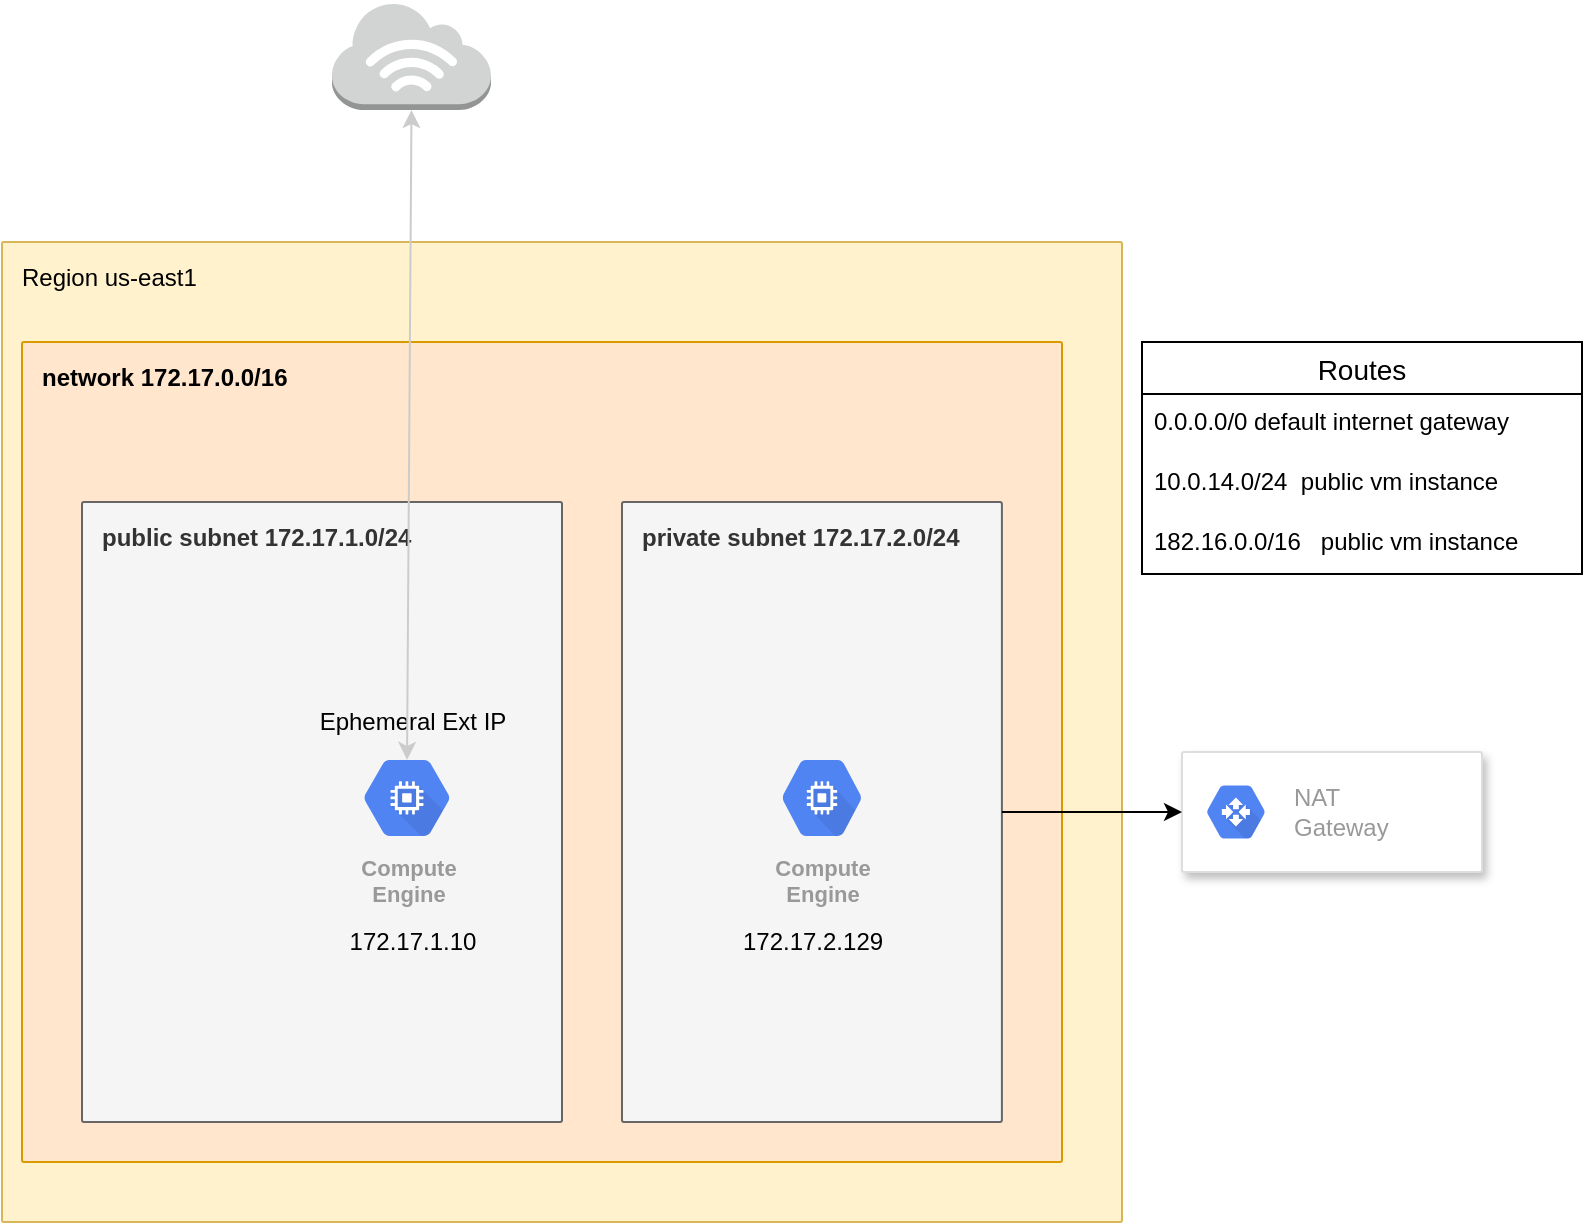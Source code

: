 <mxfile version="14.7.0" type="github">
  <diagram id="we8GqR12f53UsKGl7fwM" name="Page-1">
    <mxGraphModel dx="973" dy="722" grid="1" gridSize="10" guides="1" tooltips="1" connect="1" arrows="1" fold="1" page="1" pageScale="1" pageWidth="850" pageHeight="1100" math="0" shadow="0">
      <root>
        <mxCell id="0" />
        <mxCell id="1" parent="0" />
        <mxCell id="rqZA6Op7GURwhL-EkQn--21" value="&lt;div&gt;Region us-east1&lt;/div&gt;" style="points=[[0,0,0],[0.25,0,0],[0.5,0,0],[0.75,0,0],[1,0,0],[1,0.25,0],[1,0.5,0],[1,0.75,0],[1,1,0],[0.75,1,0],[0.5,1,0],[0.25,1,0],[0,1,0],[0,0.75,0],[0,0.5,0],[0,0.25,0]];rounded=1;absoluteArcSize=1;arcSize=2;html=1;strokeColor=#d6b656;shadow=0;dashed=0;fontSize=12;align=left;verticalAlign=top;spacing=10;spacingTop=-4;fillColor=#fff2cc;" parent="1" vertex="1">
          <mxGeometry x="60" y="220" width="560" height="490" as="geometry" />
        </mxCell>
        <mxCell id="rqZA6Op7GURwhL-EkQn--22" value="&lt;b&gt;network 172.17.0.0/16&lt;/b&gt;" style="points=[[0,0,0],[0.25,0,0],[0.5,0,0],[0.75,0,0],[1,0,0],[1,0.25,0],[1,0.5,0],[1,0.75,0],[1,1,0],[0.75,1,0],[0.5,1,0],[0.25,1,0],[0,1,0],[0,0.75,0],[0,0.5,0],[0,0.25,0]];rounded=1;absoluteArcSize=1;arcSize=2;html=1;strokeColor=#d79b00;shadow=0;dashed=0;fontSize=12;align=left;verticalAlign=top;spacing=10;spacingTop=-4;fillColor=#ffe6cc;" parent="rqZA6Op7GURwhL-EkQn--21" vertex="1">
          <mxGeometry width="520" height="410" relative="1" as="geometry">
            <mxPoint x="10" y="50" as="offset" />
          </mxGeometry>
        </mxCell>
        <mxCell id="rqZA6Op7GURwhL-EkQn--23" value="&lt;b&gt;public subnet 172.17.1.0/24&lt;/b&gt;" style="points=[[0,0,0],[0.25,0,0],[0.5,0,0],[0.75,0,0],[1,0,0],[1,0.25,0],[1,0.5,0],[1,0.75,0],[1,1,0],[0.75,1,0],[0.5,1,0],[0.25,1,0],[0,1,0],[0,0.75,0],[0,0.5,0],[0,0.25,0]];rounded=1;absoluteArcSize=1;arcSize=2;html=1;strokeColor=#666666;shadow=0;dashed=0;fontSize=12;fontColor=#333333;align=left;verticalAlign=top;spacing=10;spacingTop=-4;fillColor=#f5f5f5;" parent="rqZA6Op7GURwhL-EkQn--22" vertex="1">
          <mxGeometry width="240" height="310" relative="1" as="geometry">
            <mxPoint x="30" y="80" as="offset" />
          </mxGeometry>
        </mxCell>
        <mxCell id="3nh1cM0UOaGdx1VRqK5k-3" value="&lt;b&gt;private subnet 172.17.2.0/24&lt;/b&gt;" style="points=[[0,0,0],[0.25,0,0],[0.5,0,0],[0.75,0,0],[1,0,0],[1,0.25,0],[1,0.5,0],[1,0.75,0],[1,1,0],[0.75,1,0],[0.5,1,0],[0.25,1,0],[0,1,0],[0,0.75,0],[0,0.5,0],[0,0.25,0]];rounded=1;absoluteArcSize=1;arcSize=2;html=1;strokeColor=#666666;shadow=0;dashed=0;fontSize=12;fontColor=#333333;align=left;verticalAlign=top;spacing=10;spacingTop=-4;fillColor=#f5f5f5;" vertex="1" parent="rqZA6Op7GURwhL-EkQn--22">
          <mxGeometry x="299.997" y="80" width="189.953" height="310" as="geometry" />
        </mxCell>
        <mxCell id="rqZA6Op7GURwhL-EkQn--43" value="Compute&#xa;Engine" style="html=1;fillColor=#5184F3;strokeColor=none;verticalAlign=top;labelPosition=center;verticalLabelPosition=bottom;align=center;spacingTop=-6;fontSize=11;fontStyle=1;fontColor=#999999;shape=mxgraph.gcp2.hexIcon;prIcon=compute_engine" parent="rqZA6Op7GURwhL-EkQn--22" vertex="1">
          <mxGeometry x="160" y="200" width="65" height="55.91" as="geometry" />
        </mxCell>
        <mxCell id="3nh1cM0UOaGdx1VRqK5k-12" value="Ephemeral Ext IP" style="text;html=1;align=center;verticalAlign=middle;resizable=0;points=[];autosize=1;strokeColor=none;" vertex="1" parent="rqZA6Op7GURwhL-EkQn--22">
          <mxGeometry x="140" y="180" width="110" height="20" as="geometry" />
        </mxCell>
        <mxCell id="3nh1cM0UOaGdx1VRqK5k-14" value="172.17.2.129" style="text;html=1;align=center;verticalAlign=middle;resizable=0;points=[];autosize=1;strokeColor=none;" vertex="1" parent="rqZA6Op7GURwhL-EkQn--22">
          <mxGeometry x="350" y="290" width="90" height="20" as="geometry" />
        </mxCell>
        <mxCell id="3nh1cM0UOaGdx1VRqK5k-13" value="172.17.1.10" style="text;html=1;align=center;verticalAlign=middle;resizable=0;points=[];autosize=1;strokeColor=none;" vertex="1" parent="rqZA6Op7GURwhL-EkQn--22">
          <mxGeometry x="155" y="290" width="80" height="20" as="geometry" />
        </mxCell>
        <mxCell id="rqZA6Op7GURwhL-EkQn--7" value="" style="strokeColor=#dddddd;shadow=1;strokeWidth=1;rounded=1;absoluteArcSize=1;arcSize=2;" parent="1" vertex="1">
          <mxGeometry x="650" y="475" width="150" height="60" as="geometry" />
        </mxCell>
        <mxCell id="rqZA6Op7GURwhL-EkQn--8" value="NAT&lt;br&gt;Gateway" style="dashed=0;connectable=0;html=1;fillColor=#5184F3;strokeColor=none;shape=mxgraph.gcp2.hexIcon;prIcon=cloud_router;part=1;labelPosition=right;verticalLabelPosition=middle;align=left;verticalAlign=middle;spacingLeft=5;fontColor=#999999;fontSize=12;" parent="rqZA6Op7GURwhL-EkQn--7" vertex="1">
          <mxGeometry y="0.5" width="44" height="39" relative="1" as="geometry">
            <mxPoint x="5" y="-19.5" as="offset" />
          </mxGeometry>
        </mxCell>
        <mxCell id="3nh1cM0UOaGdx1VRqK5k-7" style="edgeStyle=orthogonalEdgeStyle;rounded=0;orthogonalLoop=1;jettySize=auto;html=1;entryX=0;entryY=0.5;entryDx=0;entryDy=0;" edge="1" parent="1" source="3nh1cM0UOaGdx1VRqK5k-3" target="rqZA6Op7GURwhL-EkQn--7">
          <mxGeometry relative="1" as="geometry" />
        </mxCell>
        <mxCell id="rqZA6Op7GURwhL-EkQn--42" value="Compute&#xa;Engine" style="html=1;fillColor=#5184F3;strokeColor=none;verticalAlign=top;labelPosition=center;verticalLabelPosition=bottom;align=center;spacingTop=-6;fontSize=11;fontStyle=1;fontColor=#999999;shape=mxgraph.gcp2.hexIcon;prIcon=compute_engine" parent="1" vertex="1">
          <mxGeometry x="440" y="470" width="60" height="55.91" as="geometry" />
        </mxCell>
        <mxCell id="3nh1cM0UOaGdx1VRqK5k-8" value="Routes" style="swimlane;fontStyle=0;childLayout=stackLayout;horizontal=1;startSize=26;horizontalStack=0;resizeParent=1;resizeParentMax=0;resizeLast=0;collapsible=1;marginBottom=0;align=center;fontSize=14;" vertex="1" parent="1">
          <mxGeometry x="630" y="270" width="220" height="116" as="geometry" />
        </mxCell>
        <mxCell id="3nh1cM0UOaGdx1VRqK5k-9" value="0.0.0.0/0 default internet gateway" style="text;spacingLeft=4;spacingRight=4;overflow=hidden;rotatable=0;points=[[0,0.5],[1,0.5]];portConstraint=eastwest;fontSize=12;" vertex="1" parent="3nh1cM0UOaGdx1VRqK5k-8">
          <mxGeometry y="26" width="220" height="30" as="geometry" />
        </mxCell>
        <mxCell id="3nh1cM0UOaGdx1VRqK5k-10" value="10.0.14.0/24  public vm instance" style="text;spacingLeft=4;spacingRight=4;overflow=hidden;rotatable=0;points=[[0,0.5],[1,0.5]];portConstraint=eastwest;fontSize=12;" vertex="1" parent="3nh1cM0UOaGdx1VRqK5k-8">
          <mxGeometry y="56" width="220" height="30" as="geometry" />
        </mxCell>
        <mxCell id="3nh1cM0UOaGdx1VRqK5k-11" value="182.16.0.0/16   public vm instance" style="text;spacingLeft=4;spacingRight=4;overflow=hidden;rotatable=0;points=[[0,0.5],[1,0.5]];portConstraint=eastwest;fontSize=12;" vertex="1" parent="3nh1cM0UOaGdx1VRqK5k-8">
          <mxGeometry y="86" width="220" height="30" as="geometry" />
        </mxCell>
        <mxCell id="3nh1cM0UOaGdx1VRqK5k-17" value="" style="outlineConnect=0;dashed=0;verticalLabelPosition=bottom;verticalAlign=top;align=center;html=1;shape=mxgraph.aws3.internet_3;fillColor=#D2D3D3;gradientColor=none;" vertex="1" parent="1">
          <mxGeometry x="225" y="100" width="79.5" height="54" as="geometry" />
        </mxCell>
        <mxCell id="3nh1cM0UOaGdx1VRqK5k-18" value="" style="endArrow=classic;startArrow=classic;html=1;entryX=0.5;entryY=1;entryDx=0;entryDy=0;entryPerimeter=0;exitX=0.5;exitY=0.16;exitDx=0;exitDy=0;exitPerimeter=0;strokeColor=#CCCCCC;" edge="1" parent="1" source="rqZA6Op7GURwhL-EkQn--43" target="3nh1cM0UOaGdx1VRqK5k-17">
          <mxGeometry width="50" height="50" relative="1" as="geometry">
            <mxPoint x="260" y="220" as="sourcePoint" />
            <mxPoint x="310" y="170" as="targetPoint" />
          </mxGeometry>
        </mxCell>
      </root>
    </mxGraphModel>
  </diagram>
</mxfile>
